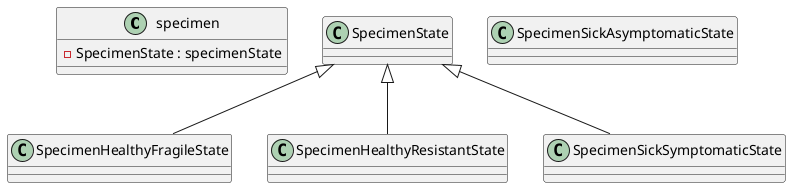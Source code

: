 @startuml
'https://plantuml.com/object-diagram


class specimen
{
    - SpecimenState : specimenState
}

class SpecimenState
{

}

class SpecimenHealthyFragileState extends SpecimenState
{

}

class SpecimenHealthyResistantState extends SpecimenState
{

}

class SpecimenSickSymptomaticState extends SpecimenState
{

}

class SpecimenSickAsymptomaticState



@enduml
